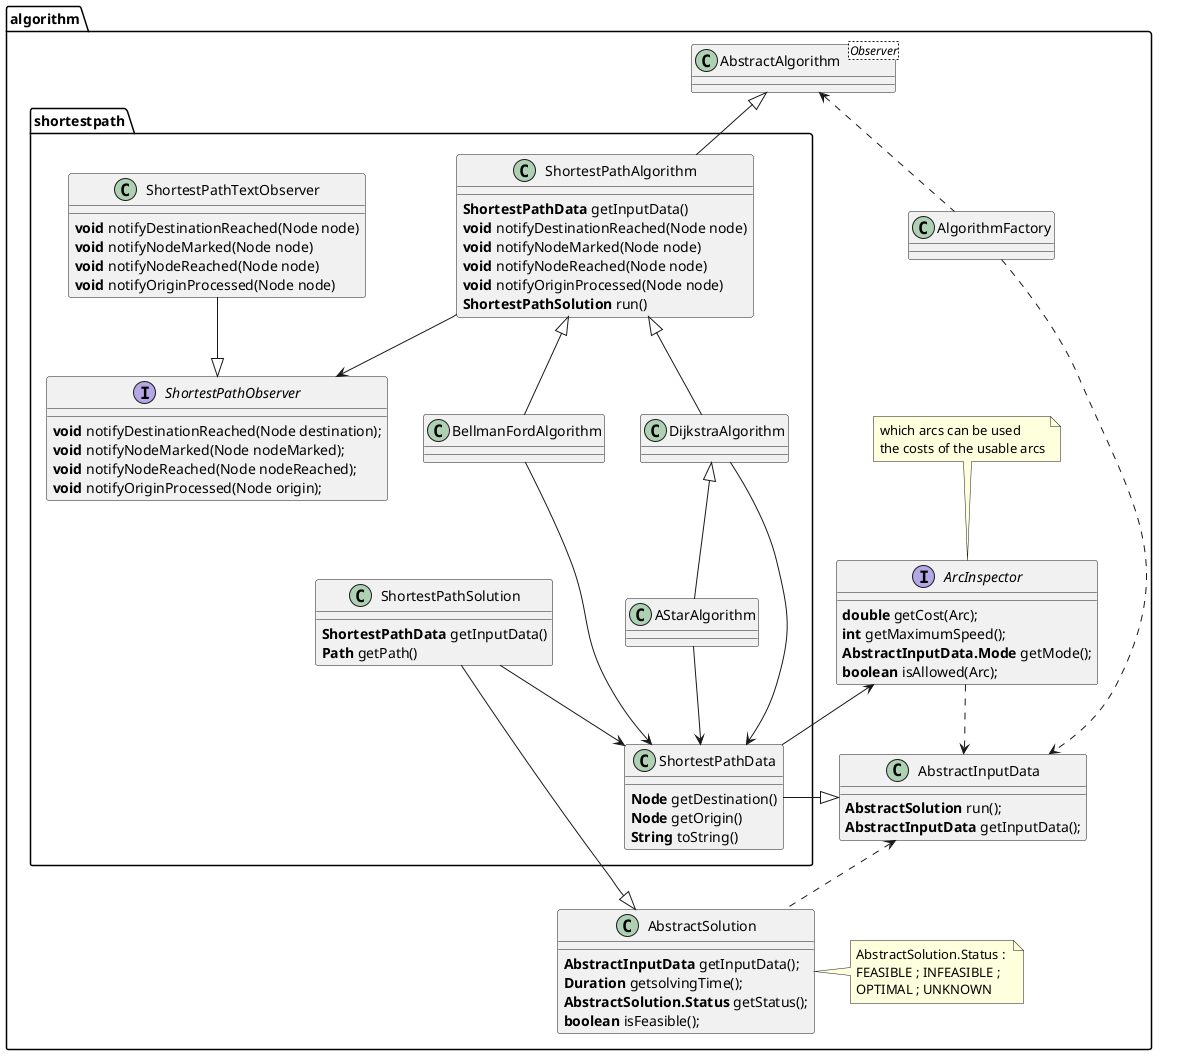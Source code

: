 @startuml
package "algorithm" {
    class AbstractAlgorithm<Observer>{

    }
    together {
        interface ArcInspector {
            **double** getCost​(Arc);
            **int** getMaximumSpeed();
            **AbstractInputData.Mode** getMode();
            **boolean** isAllowed​(Arc);
        }
        note top of ArcInspector: which arcs can be used\nthe costs of the usable arcs
        ArcInspector ..> AbstractInputData
        class AbstractInputData {
            **AbstractSolution** run();
            **AbstractInputData** getInputData();
        }
    }
    class AbstractSolution {
        **AbstractInputData** getInputData();
        **Duration** getsolvingTime();
        **AbstractSolution.Status** getStatus();
        **boolean** isFeasible();
    }
    note right: AbstractSolution.Status : \nFEASIBLE ; INFEASIBLE ;\nOPTIMAL ; UNKNOWN
    
    AbstractInputData <.. AbstractSolution
    class AlgorithmFactory {
        
    }
    AlgorithmFactory ..> AbstractInputData
    AbstractAlgorithm <.. AlgorithmFactory
    package algorithm.shortestpath {
        interface ShortestPathObserver {
            **void** notifyDestinationReached(Node destination);
            **void** notifyNodeMarked​(Node nodeMarked);
            **void** notifyNodeReached(Node nodeReached);
            **void** notifyOriginProcessed(Node origin);
        }	
        class AStarAlgorithm {
            
        } 
        together { 
            class BellmanFordAlgorithm {
                
            } 
            class DijkstraAlgorithm {
                
            }
            class ShortestPathAlgorithm {
                **ShortestPathData** getInputData()
                **void** notifyDestinationReached​(Node node)
                **void** notifyNodeMarked​(Node node)
                **void** notifyNodeReached​(Node node)
                **void** notifyOriginProcessed​(Node node)
                **ShortestPathSolution** run()
            } 	
        }
        DijkstraAlgorithm <|-- AStarAlgorithm
        AStarAlgorithm --> ShortestPathData
        	 
        ShortestPathAlgorithm <|-- BellmanFordAlgorithm
        BellmanFordAlgorithm --> ShortestPathData
         	 
        ShortestPathAlgorithm <|-- DijkstraAlgorithm
        DijkstraAlgorithm --> ShortestPathData 
        AbstractAlgorithm <|-- ShortestPathAlgorithm
        ShortestPathAlgorithm --> ShortestPathObserver
        class ShortestPathData {
            **Node** getDestination()
            **Node** getOrigin() 	 
            **String** toString()
        } 	 
        ShortestPathData --|> AbstractInputData
        ArcInspector <-- ShortestPathData
        class ShortestPathSolution {
            **ShortestPathData** getInputData()
            **Path** getPath()
        } 	 
        ShortestPathSolution --|> AbstractSolution
        ShortestPathSolution --> ShortestPathData
        class ShortestPathTextObserver {
            **void** notifyDestinationReached​(Node node) 	
            **void** notifyNodeMarked​(Node node) 	
            **void** notifyNodeReached​(Node node) 	
            **void** notifyOriginProcessed​(Node node) 	
        }
        ShortestPathTextObserver --|> ShortestPathObserver
    }
}
@enduml